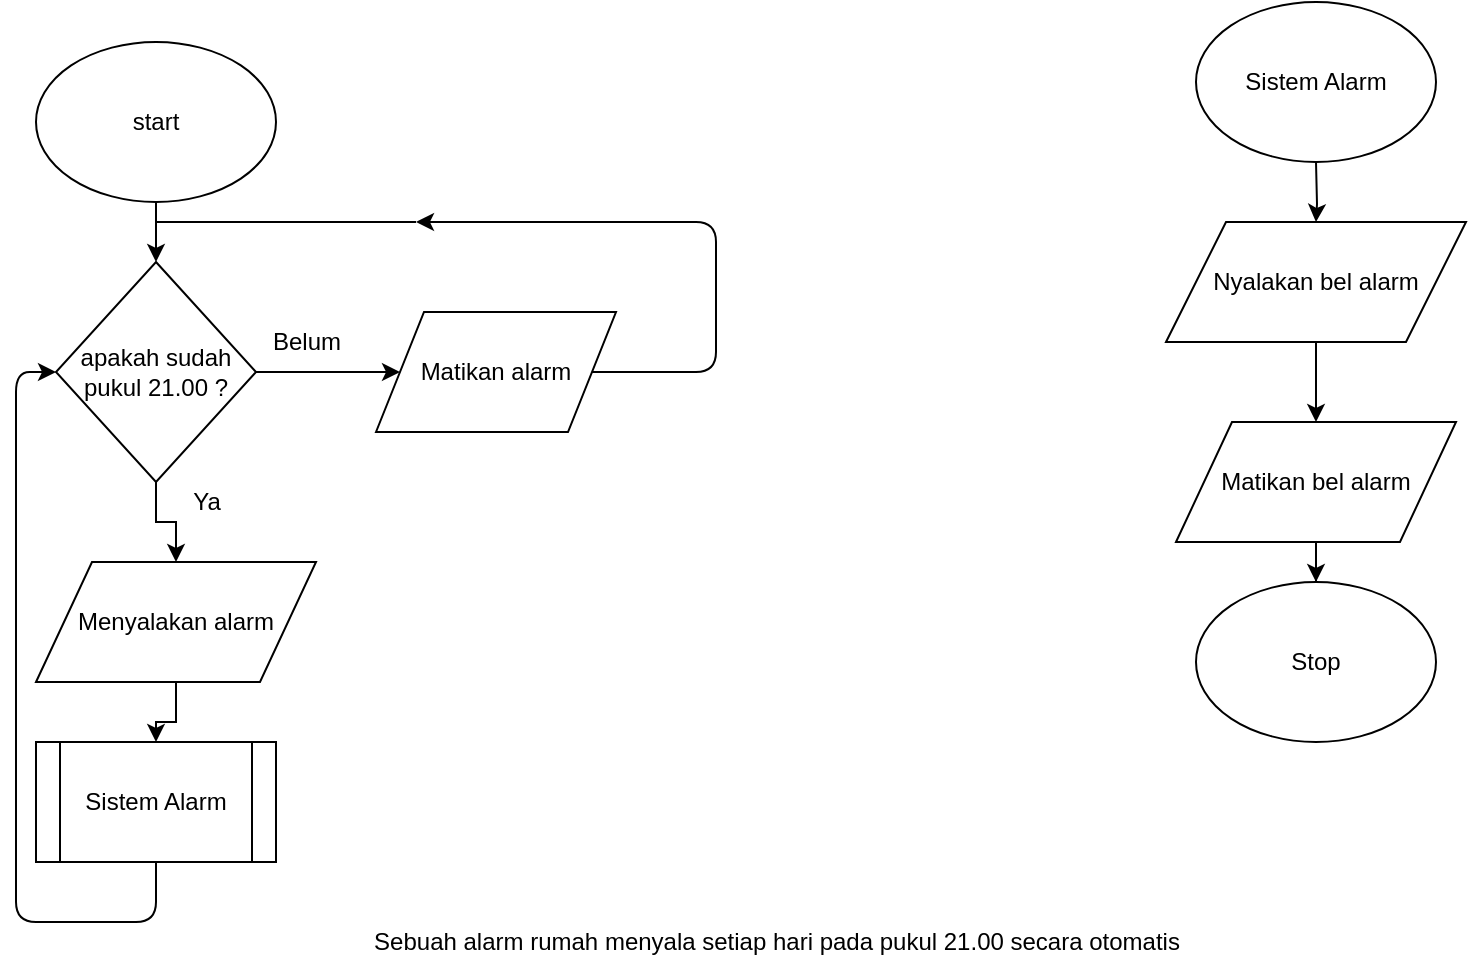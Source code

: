 <mxfile version="12.7.2" type="device"><diagram id="NvzfAggzOFvVhBZ_a1Eq" name="Page-1"><mxGraphModel dx="1422" dy="793" grid="1" gridSize="10" guides="1" tooltips="1" connect="1" arrows="1" fold="1" page="1" pageScale="1" pageWidth="850" pageHeight="1100" math="0" shadow="0"><root><mxCell id="0"/><mxCell id="1" parent="0"/><mxCell id="-z3Kj0N3B6I15fO-w-85-8" value="" style="edgeStyle=orthogonalEdgeStyle;rounded=0;orthogonalLoop=1;jettySize=auto;html=1;" edge="1" parent="1" source="-z3Kj0N3B6I15fO-w-85-1" target="-z3Kj0N3B6I15fO-w-85-2"><mxGeometry relative="1" as="geometry"/></mxCell><mxCell id="-z3Kj0N3B6I15fO-w-85-1" value="start" style="ellipse;whiteSpace=wrap;html=1;" vertex="1" parent="1"><mxGeometry x="20" y="20" width="120" height="80" as="geometry"/></mxCell><mxCell id="-z3Kj0N3B6I15fO-w-85-6" value="" style="edgeStyle=orthogonalEdgeStyle;rounded=0;orthogonalLoop=1;jettySize=auto;html=1;" edge="1" parent="1" source="-z3Kj0N3B6I15fO-w-85-2" target="-z3Kj0N3B6I15fO-w-85-3"><mxGeometry relative="1" as="geometry"/></mxCell><mxCell id="-z3Kj0N3B6I15fO-w-85-12" value="" style="edgeStyle=orthogonalEdgeStyle;rounded=0;orthogonalLoop=1;jettySize=auto;html=1;" edge="1" parent="1" source="-z3Kj0N3B6I15fO-w-85-2" target="-z3Kj0N3B6I15fO-w-85-11"><mxGeometry relative="1" as="geometry"/></mxCell><mxCell id="-z3Kj0N3B6I15fO-w-85-2" value="apakah sudah pukul 21.00 ?" style="rhombus;whiteSpace=wrap;html=1;" vertex="1" parent="1"><mxGeometry x="30" y="130" width="100" height="110" as="geometry"/></mxCell><mxCell id="-z3Kj0N3B6I15fO-w-85-7" value="" style="edgeStyle=orthogonalEdgeStyle;rounded=0;orthogonalLoop=1;jettySize=auto;html=1;" edge="1" parent="1" source="-z3Kj0N3B6I15fO-w-85-3" target="-z3Kj0N3B6I15fO-w-85-4"><mxGeometry relative="1" as="geometry"/></mxCell><mxCell id="-z3Kj0N3B6I15fO-w-85-3" value="Menyalakan alarm" style="shape=parallelogram;perimeter=parallelogramPerimeter;whiteSpace=wrap;html=1;" vertex="1" parent="1"><mxGeometry x="20" y="280" width="140" height="60" as="geometry"/></mxCell><mxCell id="-z3Kj0N3B6I15fO-w-85-4" value="Sistem Alarm" style="shape=process;whiteSpace=wrap;html=1;backgroundOutline=1;" vertex="1" parent="1"><mxGeometry x="20" y="370" width="120" height="60" as="geometry"/></mxCell><mxCell id="-z3Kj0N3B6I15fO-w-85-5" value="" style="endArrow=classic;html=1;exitX=0.5;exitY=1;exitDx=0;exitDy=0;entryX=0;entryY=0.5;entryDx=0;entryDy=0;" edge="1" parent="1" source="-z3Kj0N3B6I15fO-w-85-4" target="-z3Kj0N3B6I15fO-w-85-2"><mxGeometry width="50" height="50" relative="1" as="geometry"><mxPoint x="140" y="530" as="sourcePoint"/><mxPoint x="190" y="480" as="targetPoint"/><Array as="points"><mxPoint x="80" y="460"/><mxPoint x="10" y="460"/><mxPoint x="10" y="185"/></Array></mxGeometry></mxCell><mxCell id="-z3Kj0N3B6I15fO-w-85-9" value="Ya" style="text;html=1;align=center;verticalAlign=middle;resizable=0;points=[];autosize=1;" vertex="1" parent="1"><mxGeometry x="90" y="240" width="30" height="20" as="geometry"/></mxCell><mxCell id="-z3Kj0N3B6I15fO-w-85-11" value="Matikan alarm" style="shape=parallelogram;perimeter=parallelogramPerimeter;whiteSpace=wrap;html=1;" vertex="1" parent="1"><mxGeometry x="190" y="155" width="120" height="60" as="geometry"/></mxCell><mxCell id="-z3Kj0N3B6I15fO-w-85-13" value="Belum" style="text;html=1;align=center;verticalAlign=middle;resizable=0;points=[];autosize=1;" vertex="1" parent="1"><mxGeometry x="130" y="160" width="50" height="20" as="geometry"/></mxCell><mxCell id="-z3Kj0N3B6I15fO-w-85-14" value="" style="endArrow=classic;html=1;exitX=1;exitY=0.5;exitDx=0;exitDy=0;" edge="1" parent="1" source="-z3Kj0N3B6I15fO-w-85-11"><mxGeometry width="50" height="50" relative="1" as="geometry"><mxPoint x="360" y="270" as="sourcePoint"/><mxPoint x="210" y="110" as="targetPoint"/><Array as="points"><mxPoint x="360" y="185"/><mxPoint x="360" y="110"/></Array></mxGeometry></mxCell><mxCell id="-z3Kj0N3B6I15fO-w-85-15" value="" style="endArrow=none;html=1;" edge="1" parent="1"><mxGeometry width="50" height="50" relative="1" as="geometry"><mxPoint x="210" y="110" as="sourcePoint"/><mxPoint x="80" y="110" as="targetPoint"/></mxGeometry></mxCell><mxCell id="-z3Kj0N3B6I15fO-w-85-18" value="" style="edgeStyle=orthogonalEdgeStyle;rounded=0;orthogonalLoop=1;jettySize=auto;html=1;" edge="1" parent="1" target="-z3Kj0N3B6I15fO-w-85-17"><mxGeometry relative="1" as="geometry"><mxPoint x="660" y="80" as="sourcePoint"/></mxGeometry></mxCell><mxCell id="-z3Kj0N3B6I15fO-w-85-23" value="" style="edgeStyle=orthogonalEdgeStyle;rounded=0;orthogonalLoop=1;jettySize=auto;html=1;" edge="1" parent="1" source="-z3Kj0N3B6I15fO-w-85-17" target="-z3Kj0N3B6I15fO-w-85-20"><mxGeometry relative="1" as="geometry"/></mxCell><mxCell id="-z3Kj0N3B6I15fO-w-85-17" value="Nyalakan bel alarm" style="shape=parallelogram;perimeter=parallelogramPerimeter;whiteSpace=wrap;html=1;" vertex="1" parent="1"><mxGeometry x="585" y="110" width="150" height="60" as="geometry"/></mxCell><mxCell id="-z3Kj0N3B6I15fO-w-85-19" value="Sistem Alarm" style="ellipse;whiteSpace=wrap;html=1;" vertex="1" parent="1"><mxGeometry x="600" width="120" height="80" as="geometry"/></mxCell><mxCell id="-z3Kj0N3B6I15fO-w-85-25" value="" style="edgeStyle=orthogonalEdgeStyle;rounded=0;orthogonalLoop=1;jettySize=auto;html=1;" edge="1" parent="1" source="-z3Kj0N3B6I15fO-w-85-20" target="-z3Kj0N3B6I15fO-w-85-24"><mxGeometry relative="1" as="geometry"/></mxCell><mxCell id="-z3Kj0N3B6I15fO-w-85-20" value="Matikan bel alarm" style="shape=parallelogram;perimeter=parallelogramPerimeter;whiteSpace=wrap;html=1;" vertex="1" parent="1"><mxGeometry x="590" y="210" width="140" height="60" as="geometry"/></mxCell><mxCell id="-z3Kj0N3B6I15fO-w-85-24" value="Stop" style="ellipse;whiteSpace=wrap;html=1;" vertex="1" parent="1"><mxGeometry x="600" y="290" width="120" height="80" as="geometry"/></mxCell><mxCell id="-z3Kj0N3B6I15fO-w-85-26" value="Sebuah alarm rumah menyala setiap hari pada pukul 21.00 secara otomatis" style="text;html=1;align=center;verticalAlign=middle;resizable=0;points=[];autosize=1;" vertex="1" parent="1"><mxGeometry x="180" y="460" width="420" height="20" as="geometry"/></mxCell></root></mxGraphModel></diagram></mxfile>